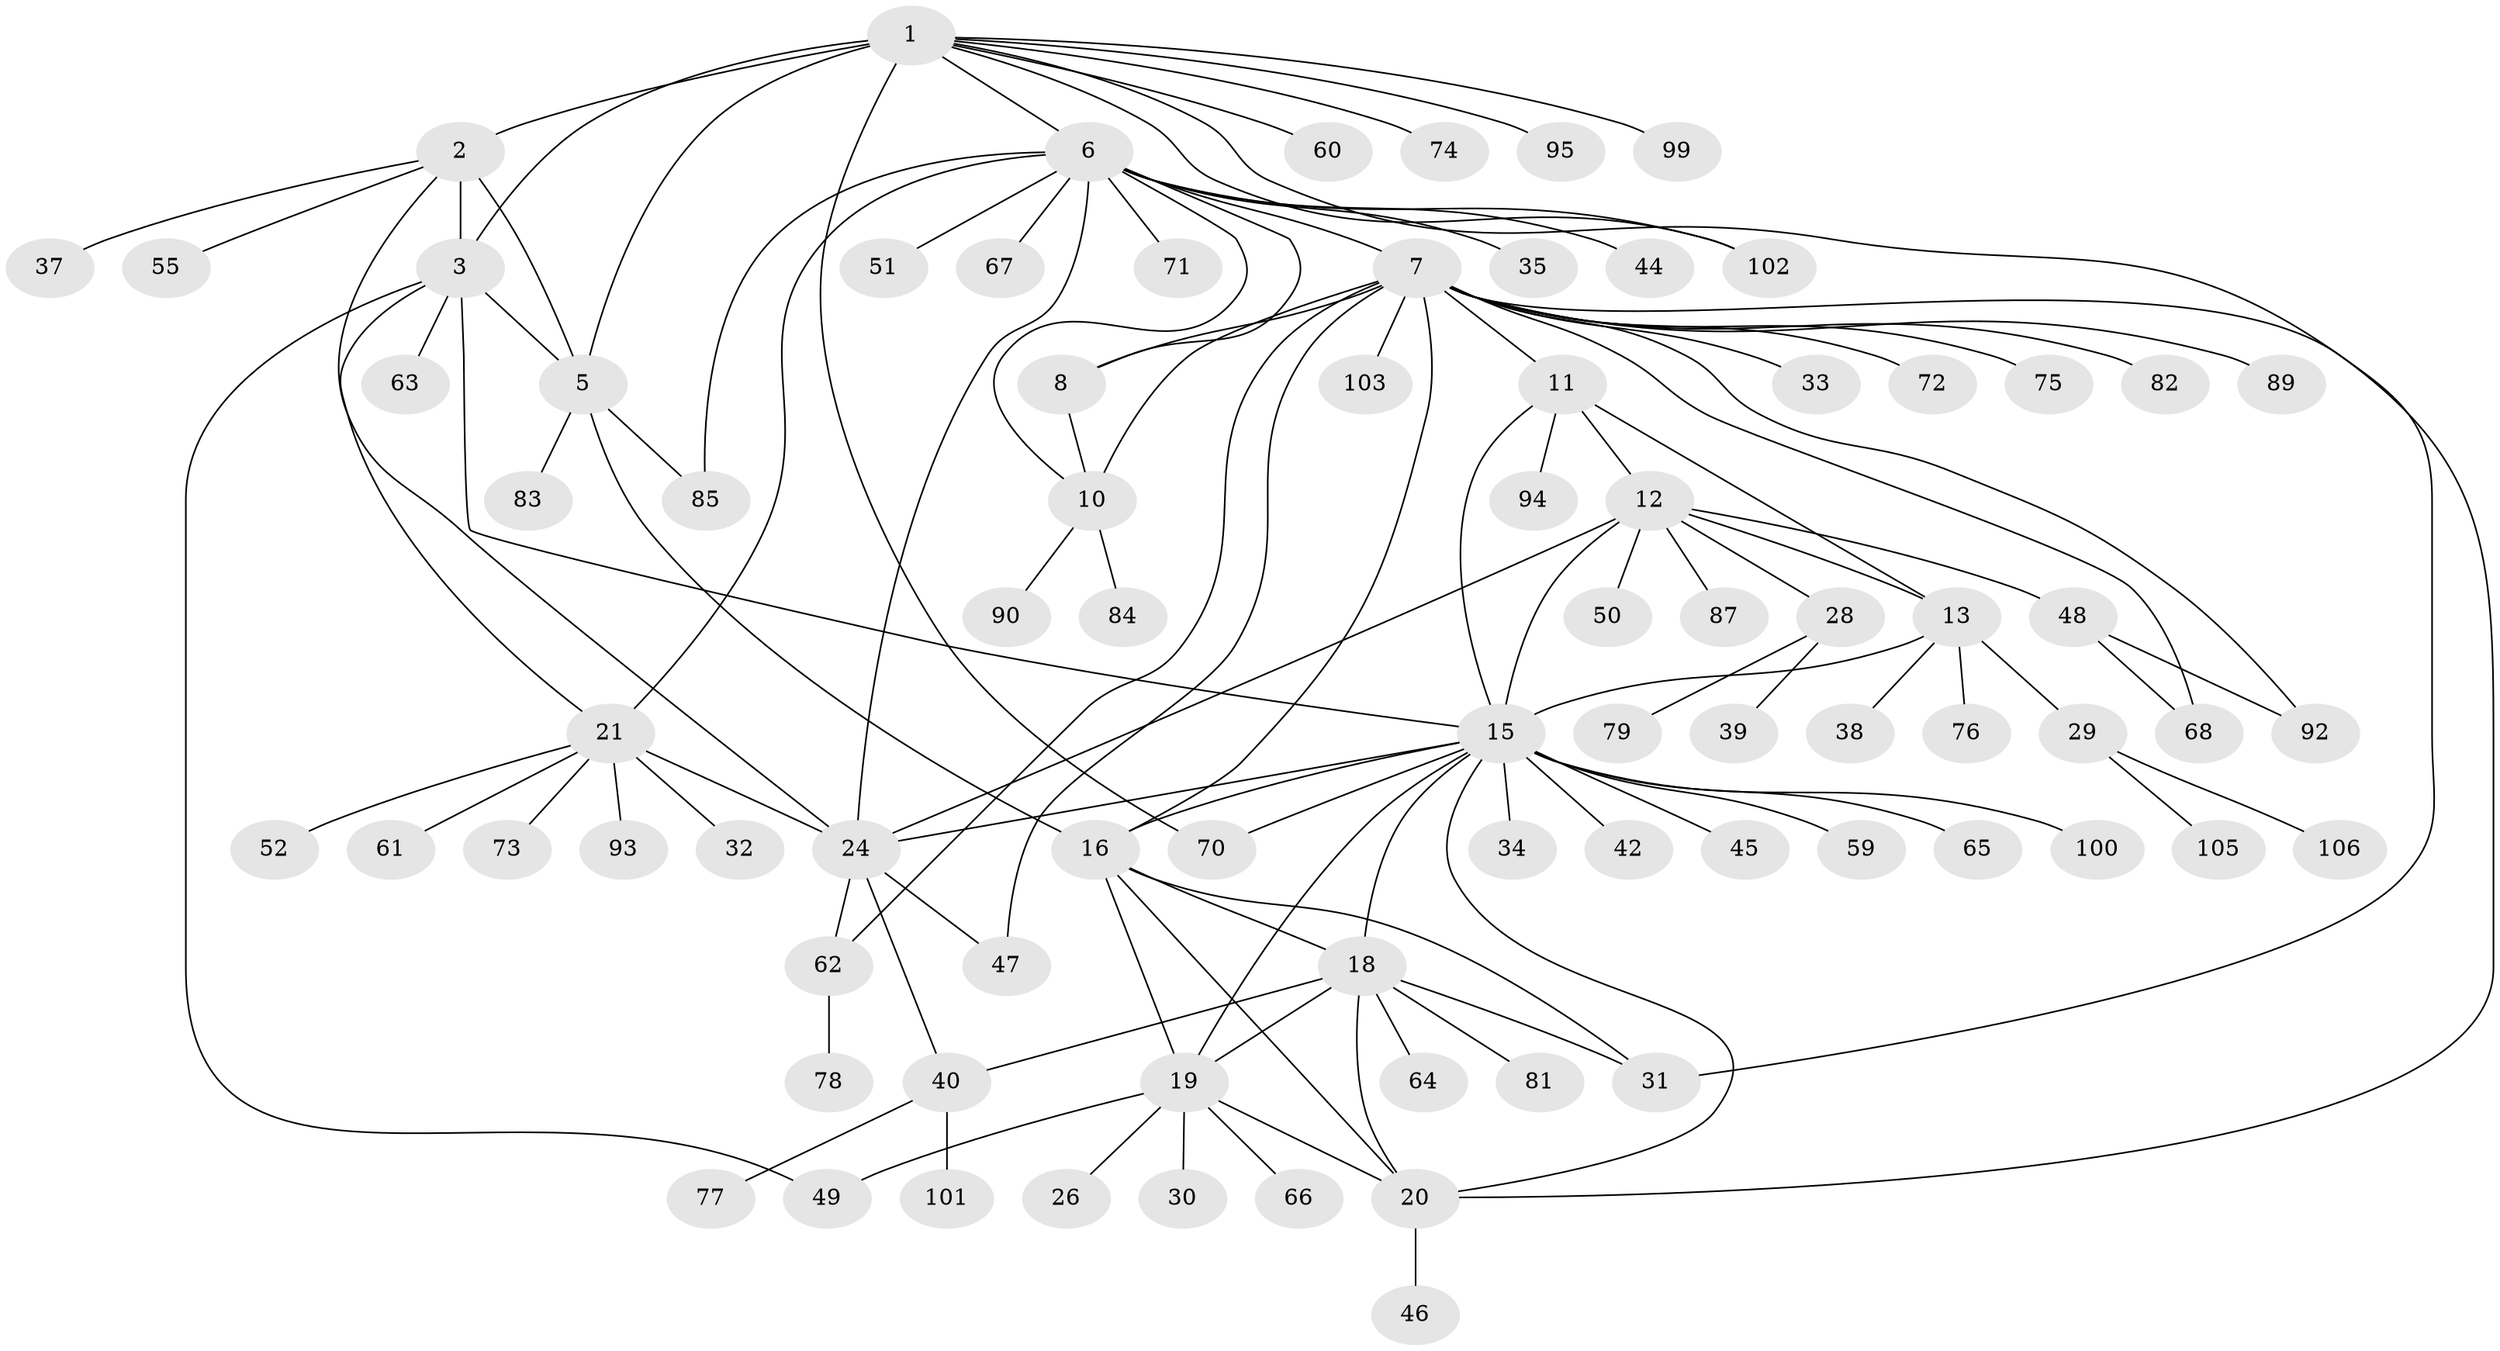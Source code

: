 // original degree distribution, {9: 0.07547169811320754, 5: 0.02830188679245283, 7: 0.03773584905660377, 8: 0.03773584905660377, 14: 0.009433962264150943, 6: 0.018867924528301886, 10: 0.018867924528301886, 4: 0.04716981132075472, 1: 0.5660377358490566, 3: 0.02830188679245283, 2: 0.1320754716981132}
// Generated by graph-tools (version 1.1) at 2025/11/02/27/25 16:11:34]
// undirected, 81 vertices, 115 edges
graph export_dot {
graph [start="1"]
  node [color=gray90,style=filled];
  1 [super="+4"];
  2 [super="+27"];
  3 [super="+96"];
  5 [super="+41"];
  6 [super="+23"];
  7 [super="+9"];
  8 [super="+104"];
  10 [super="+56"];
  11 [super="+54"];
  12 [super="+14"];
  13 [super="+86"];
  15 [super="+17"];
  16 [super="+53"];
  18 [super="+58"];
  19 [super="+36"];
  20 [super="+43"];
  21 [super="+22"];
  24 [super="+25"];
  26;
  28 [super="+57"];
  29;
  30;
  31 [super="+88"];
  32;
  33;
  34;
  35;
  37;
  38 [super="+80"];
  39;
  40;
  42;
  44;
  45;
  46;
  47;
  48 [super="+97"];
  49 [super="+91"];
  50;
  51;
  52;
  55 [super="+69"];
  59 [super="+98"];
  60;
  61;
  62;
  63;
  64;
  65;
  66;
  67;
  68;
  70;
  71;
  72;
  73;
  74;
  75;
  76;
  77;
  78;
  79;
  81;
  82;
  83;
  84;
  85;
  87;
  89;
  90;
  92;
  93;
  94;
  95;
  99;
  100;
  101;
  102;
  103;
  105;
  106;
  1 -- 2 [weight=2];
  1 -- 3 [weight=2];
  1 -- 5 [weight=2];
  1 -- 6;
  1 -- 70;
  1 -- 74;
  1 -- 99;
  1 -- 102;
  1 -- 60;
  1 -- 31;
  1 -- 95;
  2 -- 3;
  2 -- 5;
  2 -- 24;
  2 -- 37;
  2 -- 55;
  3 -- 5;
  3 -- 15;
  3 -- 63;
  3 -- 21;
  3 -- 49;
  5 -- 16;
  5 -- 83;
  5 -- 85;
  6 -- 7 [weight=2];
  6 -- 8;
  6 -- 10;
  6 -- 44;
  6 -- 51;
  6 -- 102;
  6 -- 67;
  6 -- 35;
  6 -- 21 [weight=2];
  6 -- 71;
  6 -- 85;
  6 -- 24 [weight=2];
  7 -- 8 [weight=2];
  7 -- 10 [weight=2];
  7 -- 72;
  7 -- 75;
  7 -- 82;
  7 -- 33;
  7 -- 68;
  7 -- 103;
  7 -- 11;
  7 -- 47;
  7 -- 16 [weight=2];
  7 -- 89;
  7 -- 92;
  7 -- 62;
  7 -- 20;
  8 -- 10;
  10 -- 84;
  10 -- 90;
  11 -- 12 [weight=2];
  11 -- 13;
  11 -- 15;
  11 -- 94;
  12 -- 13 [weight=2];
  12 -- 15 [weight=2];
  12 -- 28;
  12 -- 50;
  12 -- 87;
  12 -- 48;
  12 -- 24;
  13 -- 15;
  13 -- 29;
  13 -- 38;
  13 -- 76;
  15 -- 45;
  15 -- 70;
  15 -- 100;
  15 -- 65;
  15 -- 34;
  15 -- 42;
  15 -- 16;
  15 -- 18;
  15 -- 19;
  15 -- 20;
  15 -- 59;
  15 -- 24;
  16 -- 18;
  16 -- 19;
  16 -- 20;
  16 -- 31;
  18 -- 19;
  18 -- 20;
  18 -- 40;
  18 -- 64;
  18 -- 81;
  18 -- 31;
  19 -- 20;
  19 -- 26;
  19 -- 30;
  19 -- 49;
  19 -- 66;
  20 -- 46;
  21 -- 24 [weight=4];
  21 -- 32;
  21 -- 73;
  21 -- 61;
  21 -- 52;
  21 -- 93;
  24 -- 40;
  24 -- 47;
  24 -- 62;
  28 -- 39;
  28 -- 79;
  29 -- 105;
  29 -- 106;
  40 -- 77;
  40 -- 101;
  48 -- 68;
  48 -- 92;
  62 -- 78;
}
